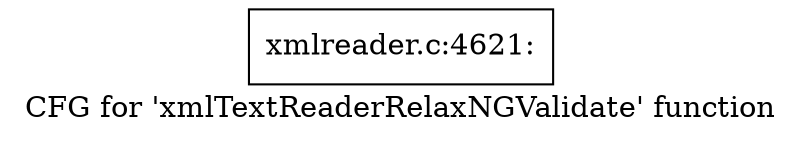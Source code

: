digraph "CFG for 'xmlTextReaderRelaxNGValidate' function" {
	label="CFG for 'xmlTextReaderRelaxNGValidate' function";

	Node0x48a0930 [shape=record,label="{xmlreader.c:4621:}"];
}

